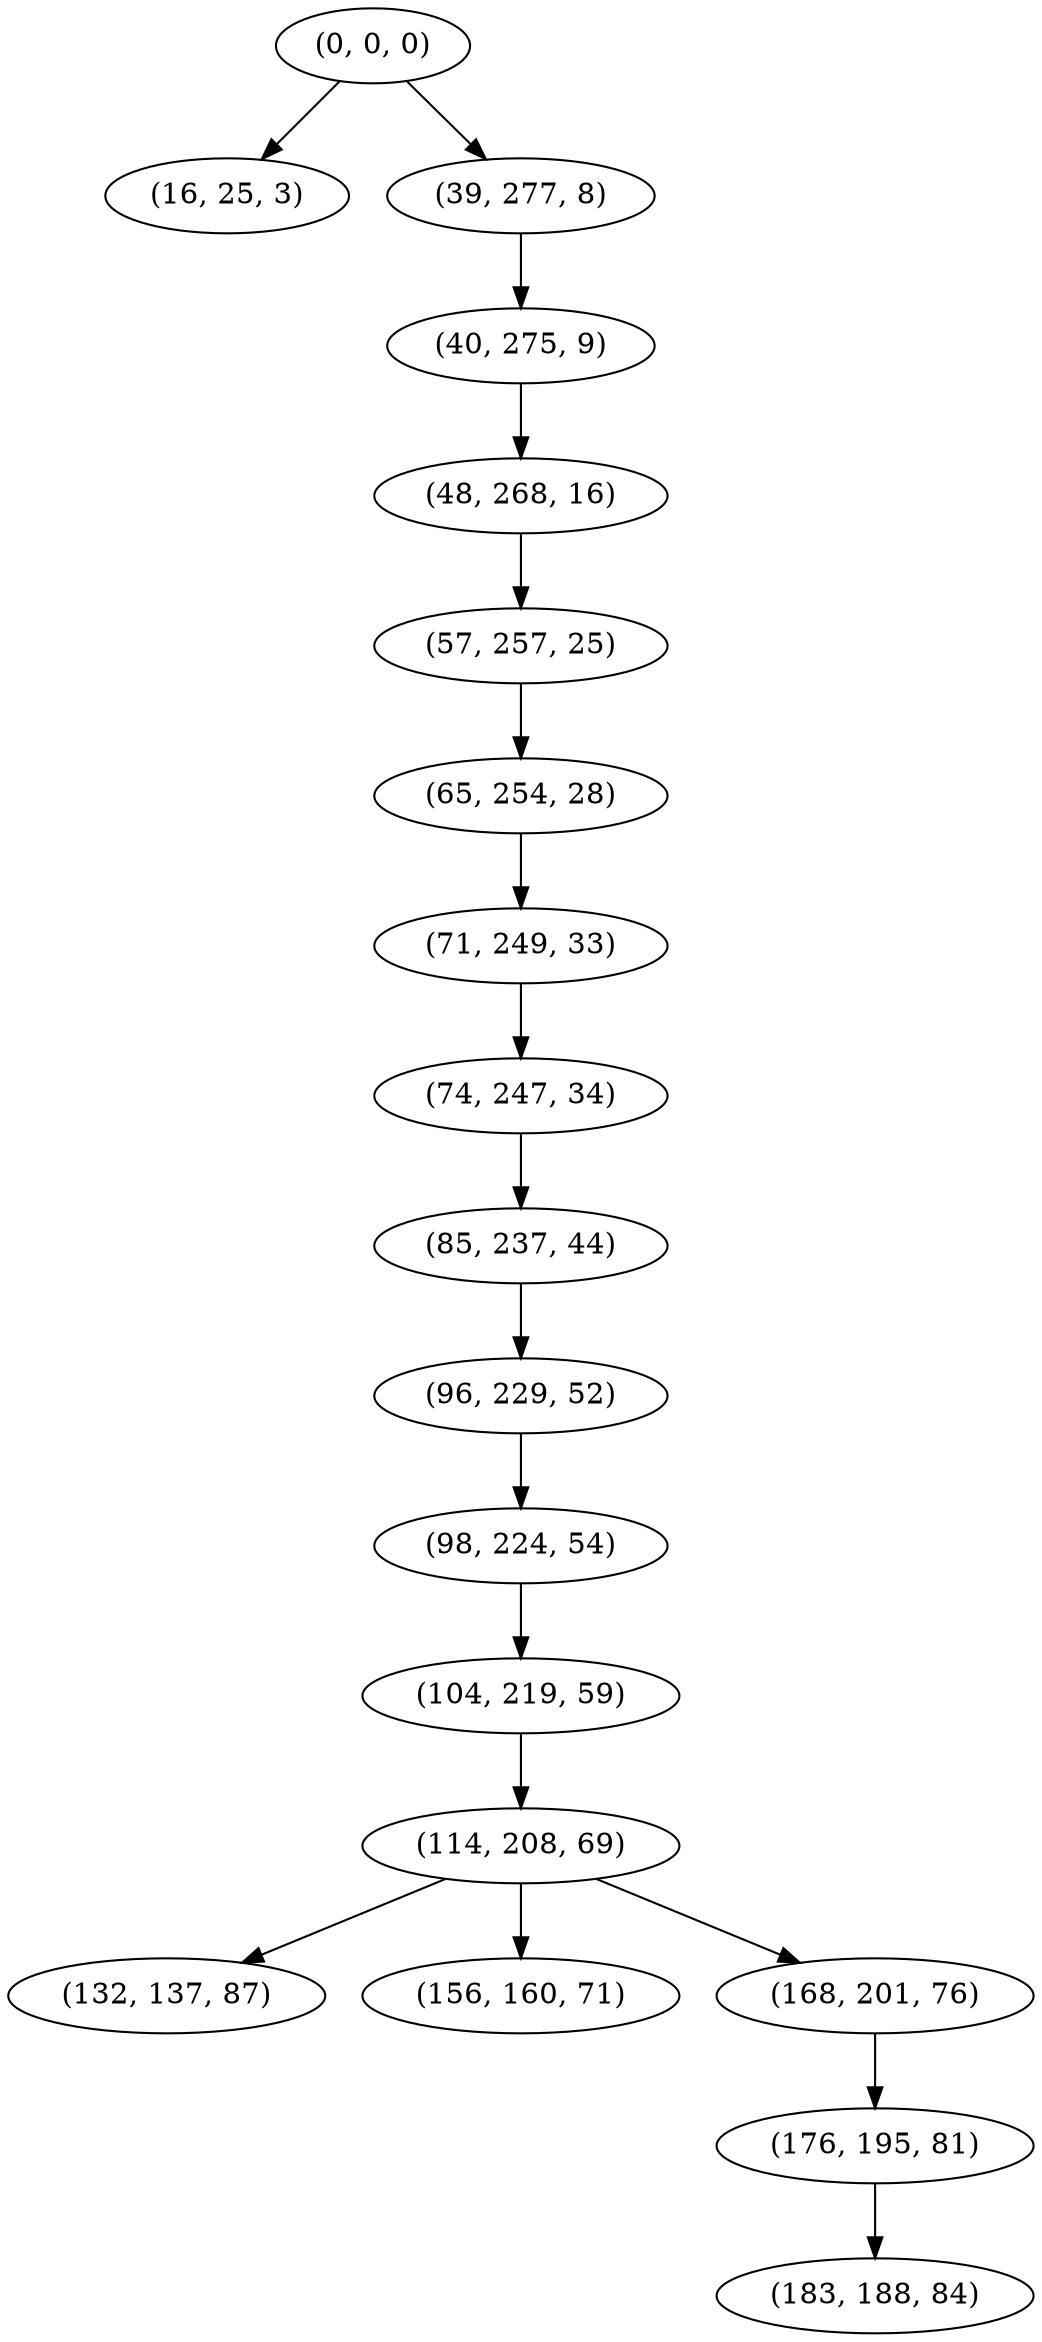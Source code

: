 digraph tree {
    "(0, 0, 0)";
    "(16, 25, 3)";
    "(39, 277, 8)";
    "(40, 275, 9)";
    "(48, 268, 16)";
    "(57, 257, 25)";
    "(65, 254, 28)";
    "(71, 249, 33)";
    "(74, 247, 34)";
    "(85, 237, 44)";
    "(96, 229, 52)";
    "(98, 224, 54)";
    "(104, 219, 59)";
    "(114, 208, 69)";
    "(132, 137, 87)";
    "(156, 160, 71)";
    "(168, 201, 76)";
    "(176, 195, 81)";
    "(183, 188, 84)";
    "(0, 0, 0)" -> "(16, 25, 3)";
    "(0, 0, 0)" -> "(39, 277, 8)";
    "(39, 277, 8)" -> "(40, 275, 9)";
    "(40, 275, 9)" -> "(48, 268, 16)";
    "(48, 268, 16)" -> "(57, 257, 25)";
    "(57, 257, 25)" -> "(65, 254, 28)";
    "(65, 254, 28)" -> "(71, 249, 33)";
    "(71, 249, 33)" -> "(74, 247, 34)";
    "(74, 247, 34)" -> "(85, 237, 44)";
    "(85, 237, 44)" -> "(96, 229, 52)";
    "(96, 229, 52)" -> "(98, 224, 54)";
    "(98, 224, 54)" -> "(104, 219, 59)";
    "(104, 219, 59)" -> "(114, 208, 69)";
    "(114, 208, 69)" -> "(132, 137, 87)";
    "(114, 208, 69)" -> "(156, 160, 71)";
    "(114, 208, 69)" -> "(168, 201, 76)";
    "(168, 201, 76)" -> "(176, 195, 81)";
    "(176, 195, 81)" -> "(183, 188, 84)";
}
